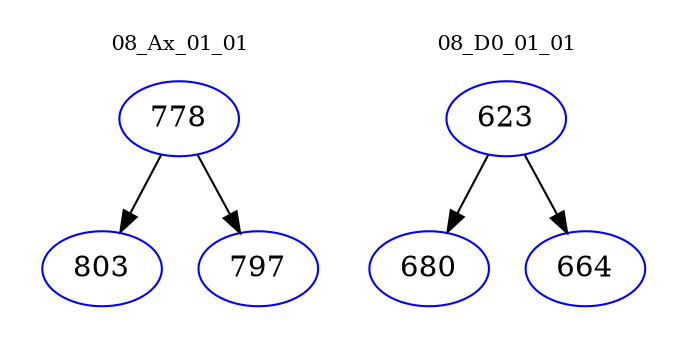 digraph{
subgraph cluster_0 {
color = white
label = "08_Ax_01_01";
fontsize=10;
T0_778 [label="778", color="blue"]
T0_778 -> T0_803 [color="black"]
T0_803 [label="803", color="blue"]
T0_778 -> T0_797 [color="black"]
T0_797 [label="797", color="blue"]
}
subgraph cluster_1 {
color = white
label = "08_D0_01_01";
fontsize=10;
T1_623 [label="623", color="blue"]
T1_623 -> T1_680 [color="black"]
T1_680 [label="680", color="blue"]
T1_623 -> T1_664 [color="black"]
T1_664 [label="664", color="blue"]
}
}
